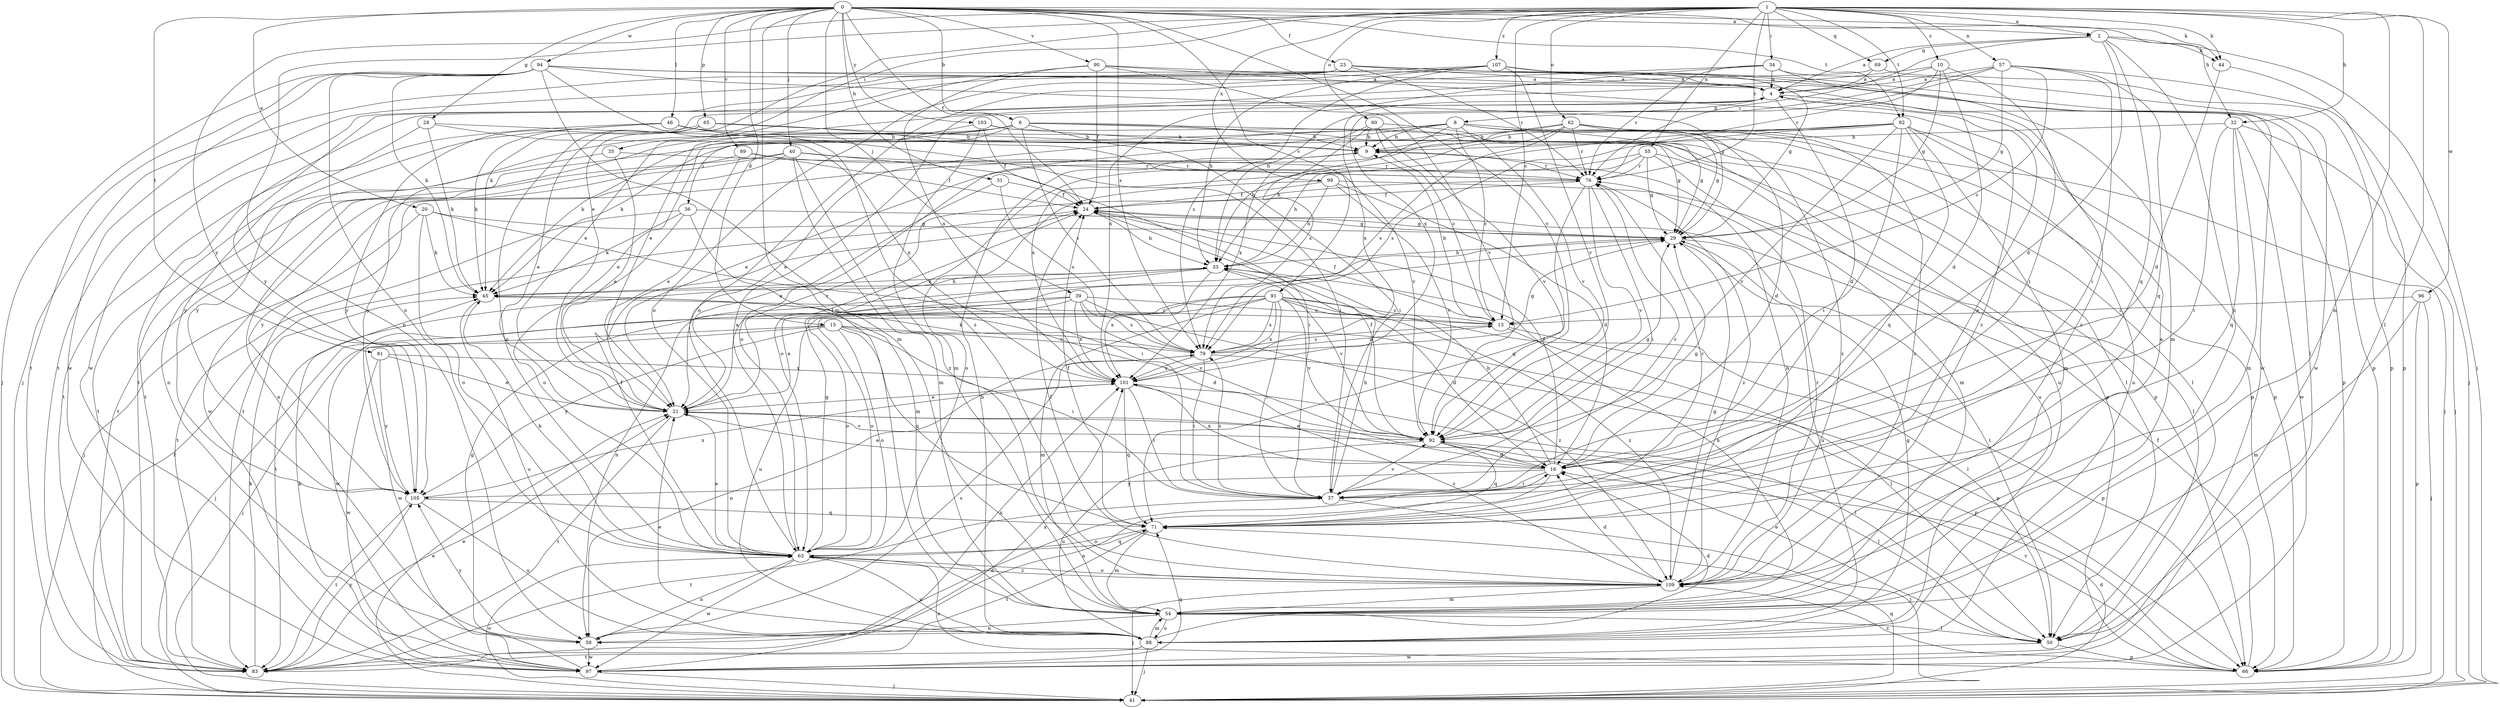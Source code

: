 strict digraph  {
0;
1;
2;
4;
6;
8;
9;
10;
13;
15;
16;
20;
21;
23;
24;
28;
29;
31;
32;
33;
34;
35;
36;
37;
39;
40;
41;
44;
45;
46;
50;
54;
55;
57;
58;
60;
62;
63;
65;
66;
69;
71;
76;
79;
81;
82;
83;
88;
89;
90;
91;
92;
94;
96;
97;
99;
101;
103;
105;
107;
109;
0 -> 2  [label=a];
0 -> 6  [label=b];
0 -> 15  [label=d];
0 -> 20  [label=e];
0 -> 23  [label=f];
0 -> 24  [label=f];
0 -> 28  [label=g];
0 -> 31  [label=h];
0 -> 32  [label=h];
0 -> 39  [label=j];
0 -> 40  [label=j];
0 -> 44  [label=k];
0 -> 46  [label=l];
0 -> 54  [label=m];
0 -> 65  [label=p];
0 -> 79  [label=s];
0 -> 81  [label=t];
0 -> 82  [label=t];
0 -> 89  [label=v];
0 -> 90  [label=v];
0 -> 91  [label=v];
0 -> 92  [label=v];
0 -> 94  [label=w];
0 -> 103  [label=y];
1 -> 2  [label=a];
1 -> 10  [label=c];
1 -> 13  [label=c];
1 -> 21  [label=e];
1 -> 32  [label=h];
1 -> 34  [label=i];
1 -> 35  [label=i];
1 -> 44  [label=k];
1 -> 50  [label=l];
1 -> 54  [label=m];
1 -> 55  [label=n];
1 -> 57  [label=n];
1 -> 58  [label=n];
1 -> 60  [label=o];
1 -> 62  [label=o];
1 -> 69  [label=q];
1 -> 76  [label=r];
1 -> 82  [label=t];
1 -> 96  [label=w];
1 -> 99  [label=x];
1 -> 105  [label=y];
1 -> 107  [label=z];
2 -> 4  [label=a];
2 -> 16  [label=d];
2 -> 41  [label=j];
2 -> 44  [label=k];
2 -> 69  [label=q];
2 -> 71  [label=q];
2 -> 76  [label=r];
2 -> 109  [label=z];
4 -> 8  [label=b];
4 -> 16  [label=d];
4 -> 66  [label=p];
4 -> 83  [label=t];
4 -> 101  [label=x];
6 -> 9  [label=b];
6 -> 29  [label=g];
6 -> 36  [label=i];
6 -> 37  [label=i];
6 -> 45  [label=k];
6 -> 50  [label=l];
6 -> 58  [label=n];
6 -> 79  [label=s];
6 -> 105  [label=y];
8 -> 9  [label=b];
8 -> 13  [label=c];
8 -> 21  [label=e];
8 -> 29  [label=g];
8 -> 33  [label=h];
8 -> 45  [label=k];
8 -> 50  [label=l];
8 -> 63  [label=o];
8 -> 66  [label=p];
8 -> 92  [label=v];
8 -> 109  [label=z];
9 -> 76  [label=r];
9 -> 83  [label=t];
10 -> 4  [label=a];
10 -> 16  [label=d];
10 -> 21  [label=e];
10 -> 29  [label=g];
10 -> 37  [label=i];
10 -> 76  [label=r];
13 -> 9  [label=b];
13 -> 24  [label=f];
13 -> 50  [label=l];
13 -> 66  [label=p];
13 -> 79  [label=s];
15 -> 37  [label=i];
15 -> 41  [label=j];
15 -> 63  [label=o];
15 -> 66  [label=p];
15 -> 71  [label=q];
15 -> 79  [label=s];
15 -> 97  [label=w];
15 -> 105  [label=y];
16 -> 21  [label=e];
16 -> 24  [label=f];
16 -> 29  [label=g];
16 -> 33  [label=h];
16 -> 37  [label=i];
16 -> 58  [label=n];
16 -> 101  [label=x];
16 -> 105  [label=y];
20 -> 29  [label=g];
20 -> 37  [label=i];
20 -> 41  [label=j];
20 -> 45  [label=k];
20 -> 63  [label=o];
21 -> 24  [label=f];
21 -> 76  [label=r];
21 -> 83  [label=t];
21 -> 92  [label=v];
23 -> 4  [label=a];
23 -> 41  [label=j];
23 -> 66  [label=p];
23 -> 76  [label=r];
23 -> 83  [label=t];
23 -> 97  [label=w];
23 -> 109  [label=z];
24 -> 29  [label=g];
24 -> 33  [label=h];
28 -> 9  [label=b];
28 -> 45  [label=k];
28 -> 101  [label=x];
28 -> 105  [label=y];
29 -> 33  [label=h];
29 -> 50  [label=l];
29 -> 88  [label=u];
31 -> 21  [label=e];
31 -> 24  [label=f];
31 -> 79  [label=s];
32 -> 9  [label=b];
32 -> 37  [label=i];
32 -> 41  [label=j];
32 -> 54  [label=m];
32 -> 71  [label=q];
32 -> 97  [label=w];
33 -> 45  [label=k];
33 -> 58  [label=n];
33 -> 83  [label=t];
33 -> 92  [label=v];
33 -> 101  [label=x];
34 -> 4  [label=a];
34 -> 54  [label=m];
34 -> 63  [label=o];
34 -> 76  [label=r];
34 -> 97  [label=w];
34 -> 101  [label=x];
35 -> 21  [label=e];
35 -> 76  [label=r];
35 -> 83  [label=t];
36 -> 29  [label=g];
36 -> 45  [label=k];
36 -> 54  [label=m];
36 -> 63  [label=o];
36 -> 83  [label=t];
37 -> 33  [label=h];
37 -> 41  [label=j];
37 -> 76  [label=r];
37 -> 79  [label=s];
37 -> 83  [label=t];
37 -> 92  [label=v];
39 -> 13  [label=c];
39 -> 21  [label=e];
39 -> 63  [label=o];
39 -> 79  [label=s];
39 -> 92  [label=v];
39 -> 97  [label=w];
39 -> 101  [label=x];
39 -> 109  [label=z];
40 -> 37  [label=i];
40 -> 54  [label=m];
40 -> 76  [label=r];
40 -> 83  [label=t];
40 -> 97  [label=w];
40 -> 105  [label=y];
40 -> 109  [label=z];
41 -> 16  [label=d];
41 -> 21  [label=e];
41 -> 24  [label=f];
41 -> 63  [label=o];
41 -> 71  [label=q];
44 -> 16  [label=d];
44 -> 66  [label=p];
45 -> 13  [label=c];
45 -> 16  [label=d];
45 -> 33  [label=h];
45 -> 88  [label=u];
46 -> 9  [label=b];
46 -> 37  [label=i];
46 -> 45  [label=k];
46 -> 66  [label=p];
46 -> 83  [label=t];
46 -> 105  [label=y];
50 -> 21  [label=e];
50 -> 66  [label=p];
50 -> 97  [label=w];
54 -> 33  [label=h];
54 -> 50  [label=l];
54 -> 58  [label=n];
54 -> 88  [label=u];
55 -> 29  [label=g];
55 -> 33  [label=h];
55 -> 54  [label=m];
55 -> 63  [label=o];
55 -> 76  [label=r];
55 -> 88  [label=u];
57 -> 4  [label=a];
57 -> 13  [label=c];
57 -> 29  [label=g];
57 -> 33  [label=h];
57 -> 37  [label=i];
57 -> 41  [label=j];
57 -> 71  [label=q];
57 -> 101  [label=x];
58 -> 79  [label=s];
58 -> 97  [label=w];
58 -> 101  [label=x];
58 -> 105  [label=y];
60 -> 9  [label=b];
60 -> 13  [label=c];
60 -> 79  [label=s];
60 -> 88  [label=u];
60 -> 92  [label=v];
60 -> 101  [label=x];
62 -> 9  [label=b];
62 -> 16  [label=d];
62 -> 21  [label=e];
62 -> 29  [label=g];
62 -> 33  [label=h];
62 -> 41  [label=j];
62 -> 76  [label=r];
62 -> 79  [label=s];
62 -> 109  [label=z];
63 -> 4  [label=a];
63 -> 21  [label=e];
63 -> 24  [label=f];
63 -> 29  [label=g];
63 -> 45  [label=k];
63 -> 58  [label=n];
63 -> 71  [label=q];
63 -> 88  [label=u];
63 -> 97  [label=w];
63 -> 109  [label=z];
65 -> 9  [label=b];
65 -> 21  [label=e];
65 -> 63  [label=o];
65 -> 92  [label=v];
65 -> 105  [label=y];
66 -> 24  [label=f];
66 -> 63  [label=o];
66 -> 92  [label=v];
66 -> 109  [label=z];
69 -> 4  [label=a];
69 -> 45  [label=k];
69 -> 66  [label=p];
71 -> 4  [label=a];
71 -> 24  [label=f];
71 -> 54  [label=m];
71 -> 63  [label=o];
71 -> 76  [label=r];
71 -> 83  [label=t];
76 -> 24  [label=f];
76 -> 37  [label=i];
76 -> 71  [label=q];
76 -> 92  [label=v];
76 -> 109  [label=z];
79 -> 13  [label=c];
79 -> 29  [label=g];
79 -> 37  [label=i];
79 -> 45  [label=k];
79 -> 58  [label=n];
79 -> 66  [label=p];
79 -> 101  [label=x];
81 -> 21  [label=e];
81 -> 97  [label=w];
81 -> 101  [label=x];
81 -> 105  [label=y];
82 -> 9  [label=b];
82 -> 37  [label=i];
82 -> 54  [label=m];
82 -> 66  [label=p];
82 -> 71  [label=q];
82 -> 79  [label=s];
82 -> 83  [label=t];
82 -> 88  [label=u];
82 -> 92  [label=v];
82 -> 101  [label=x];
83 -> 16  [label=d];
83 -> 21  [label=e];
83 -> 45  [label=k];
83 -> 105  [label=y];
88 -> 9  [label=b];
88 -> 16  [label=d];
88 -> 21  [label=e];
88 -> 29  [label=g];
88 -> 41  [label=j];
88 -> 54  [label=m];
88 -> 83  [label=t];
89 -> 21  [label=e];
89 -> 24  [label=f];
89 -> 58  [label=n];
89 -> 76  [label=r];
90 -> 4  [label=a];
90 -> 21  [label=e];
90 -> 24  [label=f];
90 -> 92  [label=v];
90 -> 101  [label=x];
90 -> 109  [label=z];
91 -> 13  [label=c];
91 -> 16  [label=d];
91 -> 37  [label=i];
91 -> 41  [label=j];
91 -> 50  [label=l];
91 -> 54  [label=m];
91 -> 63  [label=o];
91 -> 79  [label=s];
91 -> 88  [label=u];
91 -> 92  [label=v];
91 -> 101  [label=x];
91 -> 109  [label=z];
92 -> 16  [label=d];
92 -> 21  [label=e];
92 -> 24  [label=f];
92 -> 29  [label=g];
92 -> 50  [label=l];
92 -> 71  [label=q];
92 -> 88  [label=u];
94 -> 4  [label=a];
94 -> 29  [label=g];
94 -> 41  [label=j];
94 -> 45  [label=k];
94 -> 50  [label=l];
94 -> 54  [label=m];
94 -> 63  [label=o];
94 -> 83  [label=t];
94 -> 97  [label=w];
94 -> 109  [label=z];
96 -> 13  [label=c];
96 -> 41  [label=j];
96 -> 54  [label=m];
96 -> 66  [label=p];
97 -> 29  [label=g];
97 -> 41  [label=j];
97 -> 45  [label=k];
97 -> 71  [label=q];
97 -> 101  [label=x];
99 -> 16  [label=d];
99 -> 24  [label=f];
99 -> 33  [label=h];
99 -> 50  [label=l];
99 -> 63  [label=o];
99 -> 92  [label=v];
101 -> 21  [label=e];
101 -> 37  [label=i];
101 -> 50  [label=l];
101 -> 71  [label=q];
101 -> 109  [label=z];
103 -> 9  [label=b];
103 -> 21  [label=e];
103 -> 24  [label=f];
103 -> 54  [label=m];
103 -> 66  [label=p];
105 -> 71  [label=q];
105 -> 83  [label=t];
105 -> 88  [label=u];
105 -> 101  [label=x];
107 -> 4  [label=a];
107 -> 29  [label=g];
107 -> 33  [label=h];
107 -> 63  [label=o];
107 -> 79  [label=s];
107 -> 92  [label=v];
107 -> 97  [label=w];
107 -> 105  [label=y];
109 -> 4  [label=a];
109 -> 9  [label=b];
109 -> 16  [label=d];
109 -> 24  [label=f];
109 -> 29  [label=g];
109 -> 41  [label=j];
109 -> 54  [label=m];
109 -> 63  [label=o];
109 -> 76  [label=r];
}
